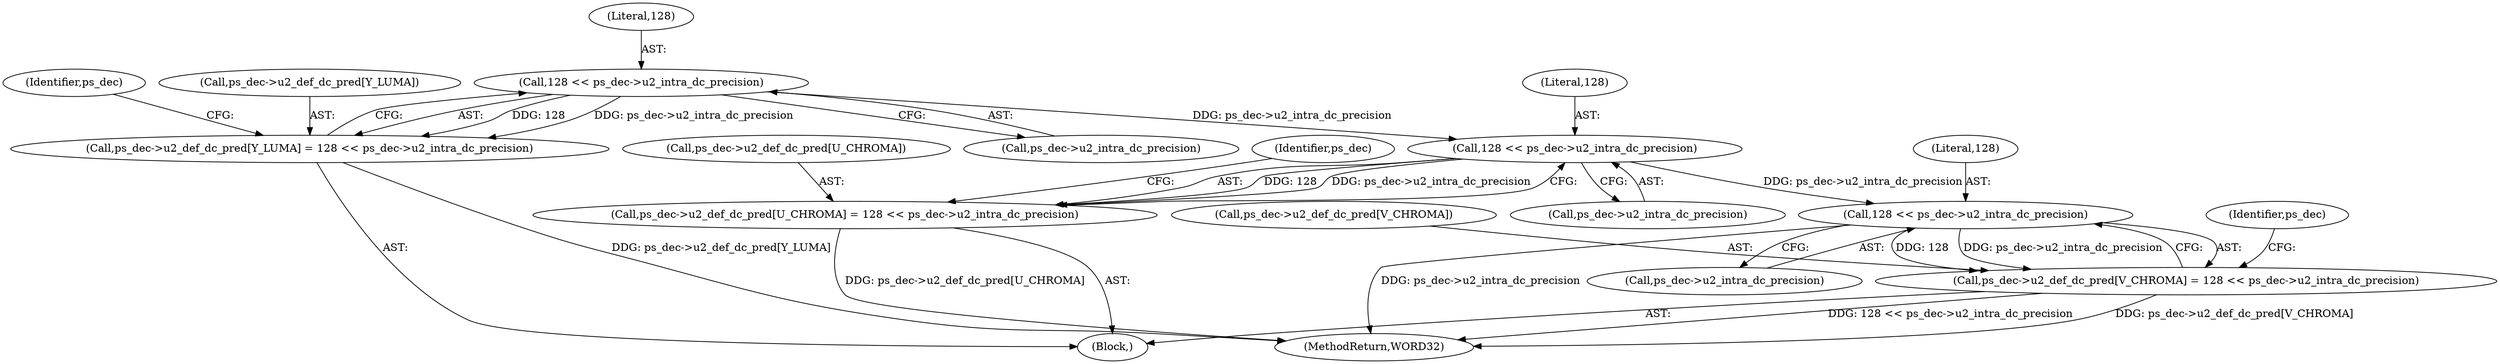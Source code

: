 digraph "0_Android_58a6822d7140137ce957c6d2fc20bae1374186c1_1@pointer" {
"1000585" [label="(Call,128 << ps_dec->u2_intra_dc_precision)"];
"1000579" [label="(Call,ps_dec->u2_def_dc_pred[Y_LUMA] = 128 << ps_dec->u2_intra_dc_precision)"];
"1000596" [label="(Call,128 << ps_dec->u2_intra_dc_precision)"];
"1000590" [label="(Call,ps_dec->u2_def_dc_pred[U_CHROMA] = 128 << ps_dec->u2_intra_dc_precision)"];
"1000607" [label="(Call,128 << ps_dec->u2_intra_dc_precision)"];
"1000601" [label="(Call,ps_dec->u2_def_dc_pred[V_CHROMA] = 128 << ps_dec->u2_intra_dc_precision)"];
"1000597" [label="(Literal,128)"];
"1000590" [label="(Call,ps_dec->u2_def_dc_pred[U_CHROMA] = 128 << ps_dec->u2_intra_dc_precision)"];
"1000602" [label="(Call,ps_dec->u2_def_dc_pred[V_CHROMA])"];
"1000596" [label="(Call,128 << ps_dec->u2_intra_dc_precision)"];
"1000573" [label="(Block,)"];
"1000614" [label="(Identifier,ps_dec)"];
"1000586" [label="(Literal,128)"];
"1000598" [label="(Call,ps_dec->u2_intra_dc_precision)"];
"1000587" [label="(Call,ps_dec->u2_intra_dc_precision)"];
"1000608" [label="(Literal,128)"];
"1000593" [label="(Identifier,ps_dec)"];
"1000648" [label="(MethodReturn,WORD32)"];
"1000607" [label="(Call,128 << ps_dec->u2_intra_dc_precision)"];
"1000579" [label="(Call,ps_dec->u2_def_dc_pred[Y_LUMA] = 128 << ps_dec->u2_intra_dc_precision)"];
"1000591" [label="(Call,ps_dec->u2_def_dc_pred[U_CHROMA])"];
"1000601" [label="(Call,ps_dec->u2_def_dc_pred[V_CHROMA] = 128 << ps_dec->u2_intra_dc_precision)"];
"1000609" [label="(Call,ps_dec->u2_intra_dc_precision)"];
"1000580" [label="(Call,ps_dec->u2_def_dc_pred[Y_LUMA])"];
"1000604" [label="(Identifier,ps_dec)"];
"1000585" [label="(Call,128 << ps_dec->u2_intra_dc_precision)"];
"1000585" -> "1000579"  [label="AST: "];
"1000585" -> "1000587"  [label="CFG: "];
"1000586" -> "1000585"  [label="AST: "];
"1000587" -> "1000585"  [label="AST: "];
"1000579" -> "1000585"  [label="CFG: "];
"1000585" -> "1000579"  [label="DDG: 128"];
"1000585" -> "1000579"  [label="DDG: ps_dec->u2_intra_dc_precision"];
"1000585" -> "1000596"  [label="DDG: ps_dec->u2_intra_dc_precision"];
"1000579" -> "1000573"  [label="AST: "];
"1000580" -> "1000579"  [label="AST: "];
"1000593" -> "1000579"  [label="CFG: "];
"1000579" -> "1000648"  [label="DDG: ps_dec->u2_def_dc_pred[Y_LUMA]"];
"1000596" -> "1000590"  [label="AST: "];
"1000596" -> "1000598"  [label="CFG: "];
"1000597" -> "1000596"  [label="AST: "];
"1000598" -> "1000596"  [label="AST: "];
"1000590" -> "1000596"  [label="CFG: "];
"1000596" -> "1000590"  [label="DDG: 128"];
"1000596" -> "1000590"  [label="DDG: ps_dec->u2_intra_dc_precision"];
"1000596" -> "1000607"  [label="DDG: ps_dec->u2_intra_dc_precision"];
"1000590" -> "1000573"  [label="AST: "];
"1000591" -> "1000590"  [label="AST: "];
"1000604" -> "1000590"  [label="CFG: "];
"1000590" -> "1000648"  [label="DDG: ps_dec->u2_def_dc_pred[U_CHROMA]"];
"1000607" -> "1000601"  [label="AST: "];
"1000607" -> "1000609"  [label="CFG: "];
"1000608" -> "1000607"  [label="AST: "];
"1000609" -> "1000607"  [label="AST: "];
"1000601" -> "1000607"  [label="CFG: "];
"1000607" -> "1000648"  [label="DDG: ps_dec->u2_intra_dc_precision"];
"1000607" -> "1000601"  [label="DDG: 128"];
"1000607" -> "1000601"  [label="DDG: ps_dec->u2_intra_dc_precision"];
"1000601" -> "1000573"  [label="AST: "];
"1000602" -> "1000601"  [label="AST: "];
"1000614" -> "1000601"  [label="CFG: "];
"1000601" -> "1000648"  [label="DDG: 128 << ps_dec->u2_intra_dc_precision"];
"1000601" -> "1000648"  [label="DDG: ps_dec->u2_def_dc_pred[V_CHROMA]"];
}
